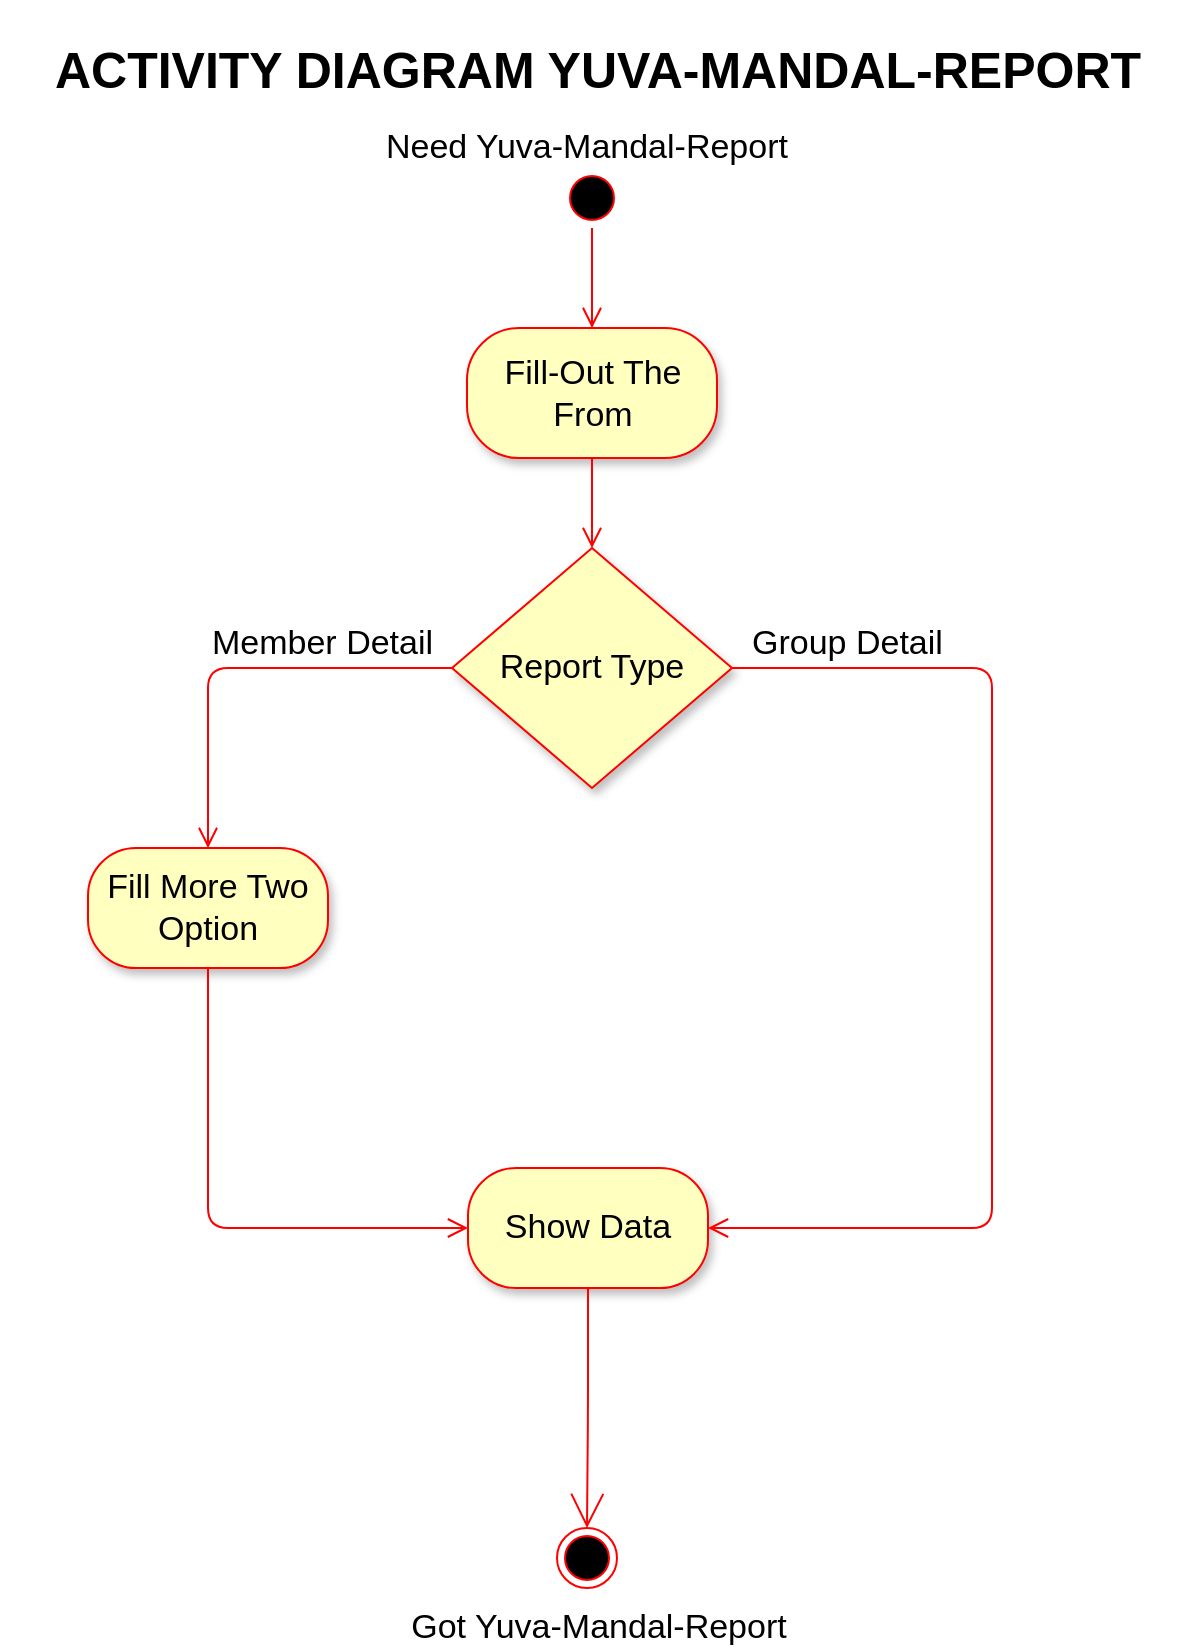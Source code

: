 <mxfile version="12.1.7" type="device" pages="1"><diagram id="pyTG9haSup3HBxdC2B0C" name="Page-1"><mxGraphModel dx="1092" dy="846" grid="1" gridSize="10" guides="1" tooltips="1" connect="1" arrows="1" fold="1" page="1" pageScale="1" pageWidth="827" pageHeight="1169" math="0" shadow="0"><root><mxCell id="0"/><mxCell id="1" parent="0"/><mxCell id="bcu5SVx6LBJqne82Ew6s-50" value="ACTIVITY DIAGRAM YUVA-MANDAL-REPORT" style="text;html=1;strokeColor=none;fillColor=none;align=center;verticalAlign=middle;whiteSpace=wrap;rounded=1;fontSize=25;fontStyle=1;shadow=1;" parent="1" vertex="1"><mxGeometry x="100" y="40" width="590" height="60" as="geometry"/></mxCell><mxCell id="bcu5SVx6LBJqne82Ew6s-1" value="" style="ellipse;html=1;shape=startState;fillColor=#000000;strokeColor=#ff0000;shadow=0;" parent="1" vertex="1"><mxGeometry x="377" y="120" width="30" height="30" as="geometry"/></mxCell><mxCell id="bcu5SVx6LBJqne82Ew6s-2" value="" style="edgeStyle=orthogonalEdgeStyle;html=1;verticalAlign=bottom;endArrow=open;endSize=8;strokeColor=#ff0000;entryX=0.5;entryY=0;entryDx=0;entryDy=0;exitX=0.5;exitY=1;exitDx=0;exitDy=0;" parent="1" source="bcu5SVx6LBJqne82Ew6s-1" target="bcu5SVx6LBJqne82Ew6s-3" edge="1"><mxGeometry relative="1" as="geometry"><mxPoint x="92" y="260" as="targetPoint"/></mxGeometry></mxCell><mxCell id="bcu5SVx6LBJqne82Ew6s-3" value="&lt;font style=&quot;font-size: 17px&quot;&gt;Fill-Out The From&lt;/font&gt;" style="rounded=1;whiteSpace=wrap;html=1;arcSize=40;fontColor=#000000;fillColor=#ffffc0;strokeColor=#ff0000;fontSize=16;shadow=1;" parent="1" vertex="1"><mxGeometry x="329.5" y="200" width="125" height="65" as="geometry"/></mxCell><mxCell id="bcu5SVx6LBJqne82Ew6s-4" value="" style="edgeStyle=orthogonalEdgeStyle;html=1;verticalAlign=bottom;endArrow=open;endSize=8;strokeColor=#ff0000;entryX=0.5;entryY=0;entryDx=0;entryDy=0;" parent="1" source="bcu5SVx6LBJqne82Ew6s-3" target="bcu5SVx6LBJqne82Ew6s-34" edge="1"><mxGeometry relative="1" as="geometry"><mxPoint x="392.5" y="320" as="targetPoint"/></mxGeometry></mxCell><mxCell id="bcu5SVx6LBJqne82Ew6s-15" value="&lt;span style=&quot;font-weight: normal&quot;&gt;Group Detail&lt;/span&gt;" style="text;html=1;resizable=0;points=[];autosize=1;align=left;verticalAlign=middle;spacingTop=-4;fontStyle=1;fontSize=17;" parent="1" vertex="1"><mxGeometry x="470" y="350" width="110" height="20" as="geometry"/></mxCell><mxCell id="bcu5SVx6LBJqne82Ew6s-20" value="&lt;font style=&quot;font-size: 17px&quot;&gt;Show Data&lt;/font&gt;" style="rounded=1;whiteSpace=wrap;html=1;arcSize=40;fontColor=#000000;fillColor=#ffffc0;strokeColor=#ff0000;shadow=1;" parent="1" vertex="1"><mxGeometry x="330" y="620" width="120" height="60" as="geometry"/></mxCell><mxCell id="bcu5SVx6LBJqne82Ew6s-22" value="&lt;font style=&quot;font-size: 17px ; font-weight: normal&quot;&gt;Fill More Two Option&lt;/font&gt;" style="rounded=1;whiteSpace=wrap;html=1;arcSize=40;fontColor=#000000;fillColor=#ffffc0;strokeColor=#ff0000;fontStyle=1;shadow=1;" parent="1" vertex="1"><mxGeometry x="140" y="460" width="120" height="60" as="geometry"/></mxCell><mxCell id="bcu5SVx6LBJqne82Ew6s-26" value="&lt;span style=&quot;font-weight: normal&quot;&gt;Member Detail&lt;/span&gt;" style="text;html=1;resizable=0;points=[];autosize=1;align=left;verticalAlign=middle;spacingTop=-4;fontStyle=1;fontSize=17;" parent="1" vertex="1"><mxGeometry x="200" y="350" width="130" height="20" as="geometry"/></mxCell><mxCell id="bcu5SVx6LBJqne82Ew6s-34" value="&lt;span style=&quot;font-size: 17px&quot;&gt;Report Type&lt;/span&gt;" style="rhombus;whiteSpace=wrap;html=1;fillColor=#ffffc0;strokeColor=#ff0000;fontSize=16;shadow=1;" parent="1" vertex="1"><mxGeometry x="322" y="310" width="140" height="120" as="geometry"/></mxCell><mxCell id="bcu5SVx6LBJqne82Ew6s-35" value="" style="edgeStyle=orthogonalEdgeStyle;html=1;align=left;verticalAlign=bottom;endArrow=open;endSize=8;strokeColor=#ff0000;fontSize=16;entryX=1;entryY=0.5;entryDx=0;entryDy=0;shadow=0;" parent="1" source="bcu5SVx6LBJqne82Ew6s-34" target="bcu5SVx6LBJqne82Ew6s-20" edge="1"><mxGeometry x="-1" relative="1" as="geometry"><mxPoint x="532" y="340" as="targetPoint"/><Array as="points"><mxPoint x="592" y="370"/><mxPoint x="592" y="650"/></Array></mxGeometry></mxCell><mxCell id="bcu5SVx6LBJqne82Ew6s-36" value="" style="edgeStyle=orthogonalEdgeStyle;html=1;align=left;verticalAlign=top;endArrow=open;endSize=8;strokeColor=#ff0000;fontSize=16;exitX=0;exitY=0.5;exitDx=0;exitDy=0;entryX=0.5;entryY=0;entryDx=0;entryDy=0;" parent="1" source="bcu5SVx6LBJqne82Ew6s-34" target="bcu5SVx6LBJqne82Ew6s-22" edge="1"><mxGeometry x="-1" relative="1" as="geometry"><mxPoint x="352" y="510" as="targetPoint"/></mxGeometry></mxCell><mxCell id="bcu5SVx6LBJqne82Ew6s-39" value="" style="edgeStyle=orthogonalEdgeStyle;html=1;verticalAlign=bottom;endArrow=open;endSize=8;strokeColor=#ff0000;exitX=0.5;exitY=1;exitDx=0;exitDy=0;entryX=0;entryY=0.5;entryDx=0;entryDy=0;" parent="1" source="bcu5SVx6LBJqne82Ew6s-22" target="bcu5SVx6LBJqne82Ew6s-20" edge="1"><mxGeometry relative="1" as="geometry"><mxPoint x="287" y="664" as="targetPoint"/><mxPoint x="199.5" y="602" as="sourcePoint"/></mxGeometry></mxCell><mxCell id="bcu5SVx6LBJqne82Ew6s-42" value="" style="edgeStyle=orthogonalEdgeStyle;html=1;verticalAlign=bottom;endArrow=open;endSize=15;strokeColor=#ff0000;fontSize=16;startSize=5;entryX=0.5;entryY=0;entryDx=0;entryDy=0;exitX=0.5;exitY=1;exitDx=0;exitDy=0;" parent="1" source="bcu5SVx6LBJqne82Ew6s-20" edge="1" target="bcu5SVx6LBJqne82Ew6s-44"><mxGeometry relative="1" as="geometry"><mxPoint x="366.5" y="791" as="targetPoint"/><mxPoint x="390" y="700" as="sourcePoint"/><Array as="points"/></mxGeometry></mxCell><mxCell id="bcu5SVx6LBJqne82Ew6s-44" value="" style="ellipse;html=1;shape=endState;fillColor=#000000;strokeColor=#ff0000;fontSize=16;" parent="1" vertex="1"><mxGeometry x="374.5" y="800" width="30" height="30" as="geometry"/></mxCell><mxCell id="Sncnvi7Z1NHo2f0drULm-2" value="&lt;font style=&quot;font-size: 17px&quot;&gt;Need Yuva-Mandal-Report&lt;/font&gt;" style="text;html=1;strokeColor=none;fillColor=none;align=center;verticalAlign=middle;whiteSpace=wrap;rounded=0;" vertex="1" parent="1"><mxGeometry x="234" y="100" width="311" height="20" as="geometry"/></mxCell><mxCell id="Sncnvi7Z1NHo2f0drULm-3" value="&lt;font style=&quot;font-size: 17px&quot;&gt;Got Yuva-Mandal-Report&lt;/font&gt;" style="text;html=1;strokeColor=none;fillColor=none;align=center;verticalAlign=middle;whiteSpace=wrap;rounded=0;" vertex="1" parent="1"><mxGeometry x="239.5" y="840" width="311" height="20" as="geometry"/></mxCell></root></mxGraphModel></diagram></mxfile>